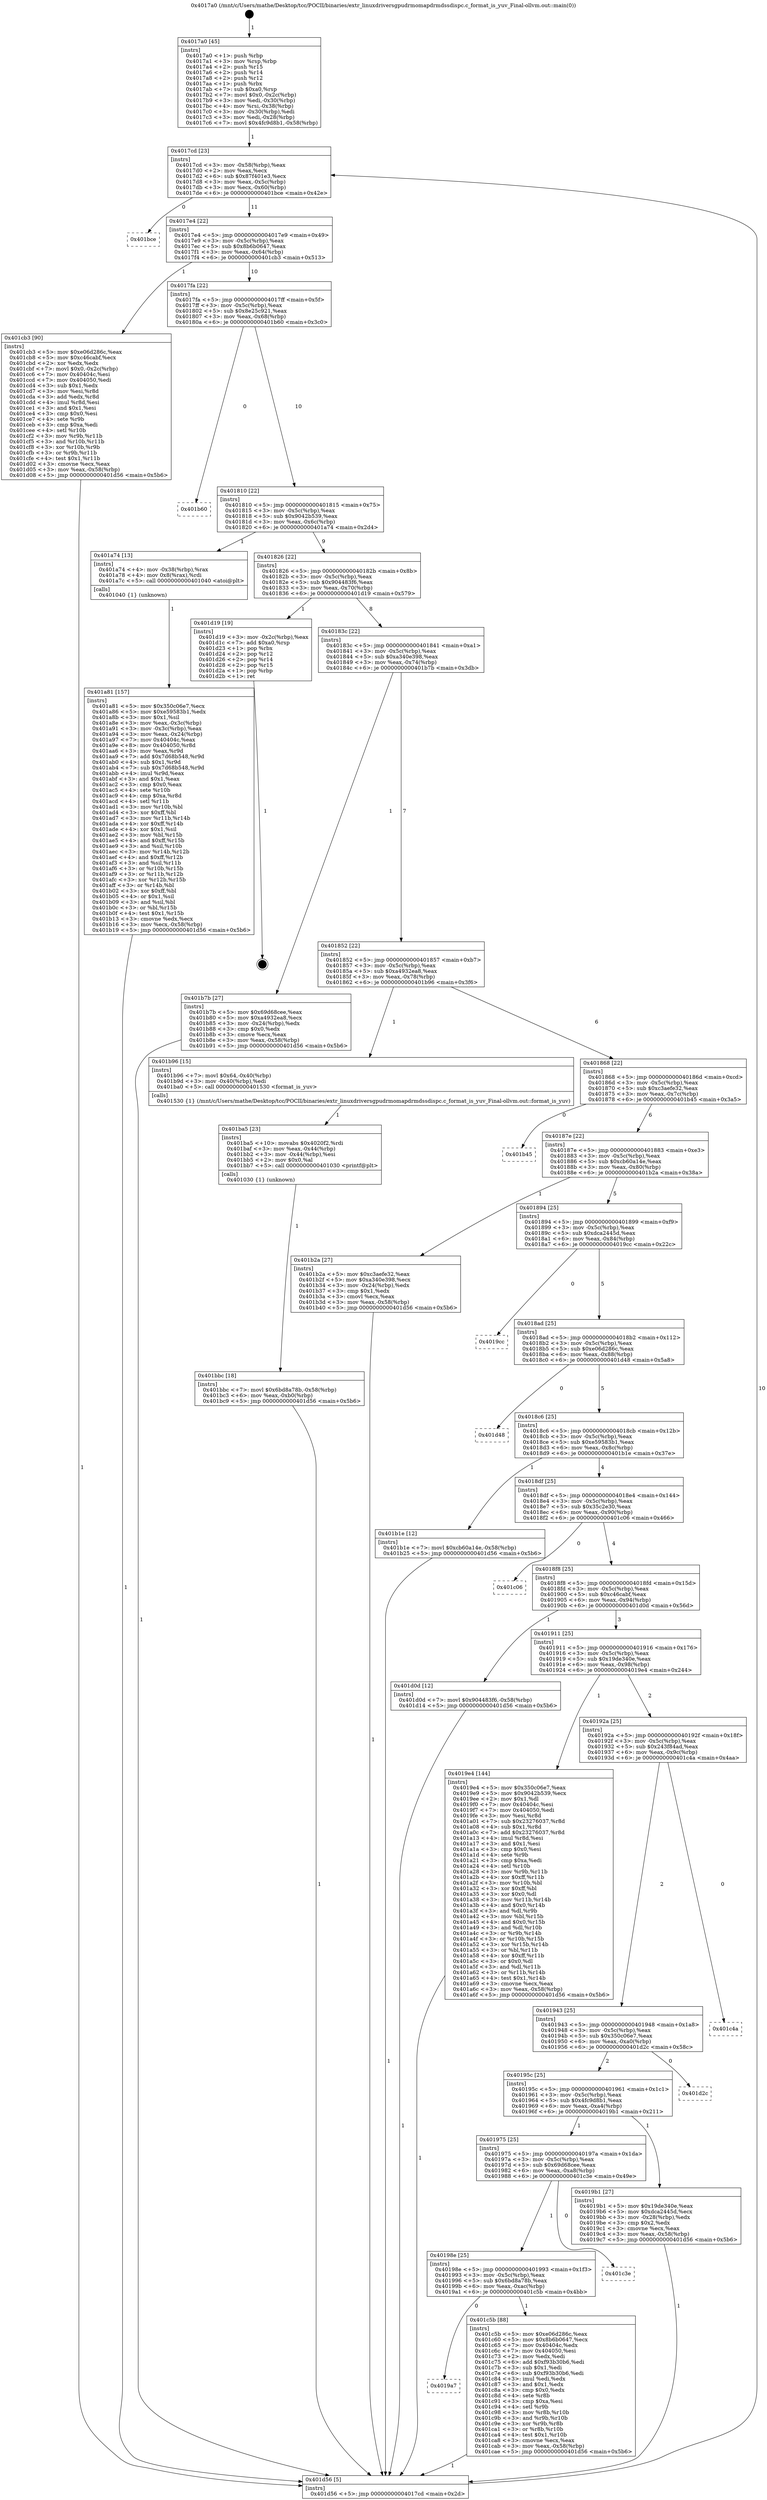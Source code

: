 digraph "0x4017a0" {
  label = "0x4017a0 (/mnt/c/Users/mathe/Desktop/tcc/POCII/binaries/extr_linuxdriversgpudrmomapdrmdssdispc.c_format_is_yuv_Final-ollvm.out::main(0))"
  labelloc = "t"
  node[shape=record]

  Entry [label="",width=0.3,height=0.3,shape=circle,fillcolor=black,style=filled]
  "0x4017cd" [label="{
     0x4017cd [23]\l
     | [instrs]\l
     &nbsp;&nbsp;0x4017cd \<+3\>: mov -0x58(%rbp),%eax\l
     &nbsp;&nbsp;0x4017d0 \<+2\>: mov %eax,%ecx\l
     &nbsp;&nbsp;0x4017d2 \<+6\>: sub $0x87f401e3,%ecx\l
     &nbsp;&nbsp;0x4017d8 \<+3\>: mov %eax,-0x5c(%rbp)\l
     &nbsp;&nbsp;0x4017db \<+3\>: mov %ecx,-0x60(%rbp)\l
     &nbsp;&nbsp;0x4017de \<+6\>: je 0000000000401bce \<main+0x42e\>\l
  }"]
  "0x401bce" [label="{
     0x401bce\l
  }", style=dashed]
  "0x4017e4" [label="{
     0x4017e4 [22]\l
     | [instrs]\l
     &nbsp;&nbsp;0x4017e4 \<+5\>: jmp 00000000004017e9 \<main+0x49\>\l
     &nbsp;&nbsp;0x4017e9 \<+3\>: mov -0x5c(%rbp),%eax\l
     &nbsp;&nbsp;0x4017ec \<+5\>: sub $0x8b6b0647,%eax\l
     &nbsp;&nbsp;0x4017f1 \<+3\>: mov %eax,-0x64(%rbp)\l
     &nbsp;&nbsp;0x4017f4 \<+6\>: je 0000000000401cb3 \<main+0x513\>\l
  }"]
  Exit [label="",width=0.3,height=0.3,shape=circle,fillcolor=black,style=filled,peripheries=2]
  "0x401cb3" [label="{
     0x401cb3 [90]\l
     | [instrs]\l
     &nbsp;&nbsp;0x401cb3 \<+5\>: mov $0xe06d286c,%eax\l
     &nbsp;&nbsp;0x401cb8 \<+5\>: mov $0xc46cabf,%ecx\l
     &nbsp;&nbsp;0x401cbd \<+2\>: xor %edx,%edx\l
     &nbsp;&nbsp;0x401cbf \<+7\>: movl $0x0,-0x2c(%rbp)\l
     &nbsp;&nbsp;0x401cc6 \<+7\>: mov 0x40404c,%esi\l
     &nbsp;&nbsp;0x401ccd \<+7\>: mov 0x404050,%edi\l
     &nbsp;&nbsp;0x401cd4 \<+3\>: sub $0x1,%edx\l
     &nbsp;&nbsp;0x401cd7 \<+3\>: mov %esi,%r8d\l
     &nbsp;&nbsp;0x401cda \<+3\>: add %edx,%r8d\l
     &nbsp;&nbsp;0x401cdd \<+4\>: imul %r8d,%esi\l
     &nbsp;&nbsp;0x401ce1 \<+3\>: and $0x1,%esi\l
     &nbsp;&nbsp;0x401ce4 \<+3\>: cmp $0x0,%esi\l
     &nbsp;&nbsp;0x401ce7 \<+4\>: sete %r9b\l
     &nbsp;&nbsp;0x401ceb \<+3\>: cmp $0xa,%edi\l
     &nbsp;&nbsp;0x401cee \<+4\>: setl %r10b\l
     &nbsp;&nbsp;0x401cf2 \<+3\>: mov %r9b,%r11b\l
     &nbsp;&nbsp;0x401cf5 \<+3\>: and %r10b,%r11b\l
     &nbsp;&nbsp;0x401cf8 \<+3\>: xor %r10b,%r9b\l
     &nbsp;&nbsp;0x401cfb \<+3\>: or %r9b,%r11b\l
     &nbsp;&nbsp;0x401cfe \<+4\>: test $0x1,%r11b\l
     &nbsp;&nbsp;0x401d02 \<+3\>: cmovne %ecx,%eax\l
     &nbsp;&nbsp;0x401d05 \<+3\>: mov %eax,-0x58(%rbp)\l
     &nbsp;&nbsp;0x401d08 \<+5\>: jmp 0000000000401d56 \<main+0x5b6\>\l
  }"]
  "0x4017fa" [label="{
     0x4017fa [22]\l
     | [instrs]\l
     &nbsp;&nbsp;0x4017fa \<+5\>: jmp 00000000004017ff \<main+0x5f\>\l
     &nbsp;&nbsp;0x4017ff \<+3\>: mov -0x5c(%rbp),%eax\l
     &nbsp;&nbsp;0x401802 \<+5\>: sub $0x8e25c921,%eax\l
     &nbsp;&nbsp;0x401807 \<+3\>: mov %eax,-0x68(%rbp)\l
     &nbsp;&nbsp;0x40180a \<+6\>: je 0000000000401b60 \<main+0x3c0\>\l
  }"]
  "0x4019a7" [label="{
     0x4019a7\l
  }", style=dashed]
  "0x401b60" [label="{
     0x401b60\l
  }", style=dashed]
  "0x401810" [label="{
     0x401810 [22]\l
     | [instrs]\l
     &nbsp;&nbsp;0x401810 \<+5\>: jmp 0000000000401815 \<main+0x75\>\l
     &nbsp;&nbsp;0x401815 \<+3\>: mov -0x5c(%rbp),%eax\l
     &nbsp;&nbsp;0x401818 \<+5\>: sub $0x9042b539,%eax\l
     &nbsp;&nbsp;0x40181d \<+3\>: mov %eax,-0x6c(%rbp)\l
     &nbsp;&nbsp;0x401820 \<+6\>: je 0000000000401a74 \<main+0x2d4\>\l
  }"]
  "0x401c5b" [label="{
     0x401c5b [88]\l
     | [instrs]\l
     &nbsp;&nbsp;0x401c5b \<+5\>: mov $0xe06d286c,%eax\l
     &nbsp;&nbsp;0x401c60 \<+5\>: mov $0x8b6b0647,%ecx\l
     &nbsp;&nbsp;0x401c65 \<+7\>: mov 0x40404c,%edx\l
     &nbsp;&nbsp;0x401c6c \<+7\>: mov 0x404050,%esi\l
     &nbsp;&nbsp;0x401c73 \<+2\>: mov %edx,%edi\l
     &nbsp;&nbsp;0x401c75 \<+6\>: add $0xf93b30b6,%edi\l
     &nbsp;&nbsp;0x401c7b \<+3\>: sub $0x1,%edi\l
     &nbsp;&nbsp;0x401c7e \<+6\>: sub $0xf93b30b6,%edi\l
     &nbsp;&nbsp;0x401c84 \<+3\>: imul %edi,%edx\l
     &nbsp;&nbsp;0x401c87 \<+3\>: and $0x1,%edx\l
     &nbsp;&nbsp;0x401c8a \<+3\>: cmp $0x0,%edx\l
     &nbsp;&nbsp;0x401c8d \<+4\>: sete %r8b\l
     &nbsp;&nbsp;0x401c91 \<+3\>: cmp $0xa,%esi\l
     &nbsp;&nbsp;0x401c94 \<+4\>: setl %r9b\l
     &nbsp;&nbsp;0x401c98 \<+3\>: mov %r8b,%r10b\l
     &nbsp;&nbsp;0x401c9b \<+3\>: and %r9b,%r10b\l
     &nbsp;&nbsp;0x401c9e \<+3\>: xor %r9b,%r8b\l
     &nbsp;&nbsp;0x401ca1 \<+3\>: or %r8b,%r10b\l
     &nbsp;&nbsp;0x401ca4 \<+4\>: test $0x1,%r10b\l
     &nbsp;&nbsp;0x401ca8 \<+3\>: cmovne %ecx,%eax\l
     &nbsp;&nbsp;0x401cab \<+3\>: mov %eax,-0x58(%rbp)\l
     &nbsp;&nbsp;0x401cae \<+5\>: jmp 0000000000401d56 \<main+0x5b6\>\l
  }"]
  "0x401a74" [label="{
     0x401a74 [13]\l
     | [instrs]\l
     &nbsp;&nbsp;0x401a74 \<+4\>: mov -0x38(%rbp),%rax\l
     &nbsp;&nbsp;0x401a78 \<+4\>: mov 0x8(%rax),%rdi\l
     &nbsp;&nbsp;0x401a7c \<+5\>: call 0000000000401040 \<atoi@plt\>\l
     | [calls]\l
     &nbsp;&nbsp;0x401040 \{1\} (unknown)\l
  }"]
  "0x401826" [label="{
     0x401826 [22]\l
     | [instrs]\l
     &nbsp;&nbsp;0x401826 \<+5\>: jmp 000000000040182b \<main+0x8b\>\l
     &nbsp;&nbsp;0x40182b \<+3\>: mov -0x5c(%rbp),%eax\l
     &nbsp;&nbsp;0x40182e \<+5\>: sub $0x904483f6,%eax\l
     &nbsp;&nbsp;0x401833 \<+3\>: mov %eax,-0x70(%rbp)\l
     &nbsp;&nbsp;0x401836 \<+6\>: je 0000000000401d19 \<main+0x579\>\l
  }"]
  "0x40198e" [label="{
     0x40198e [25]\l
     | [instrs]\l
     &nbsp;&nbsp;0x40198e \<+5\>: jmp 0000000000401993 \<main+0x1f3\>\l
     &nbsp;&nbsp;0x401993 \<+3\>: mov -0x5c(%rbp),%eax\l
     &nbsp;&nbsp;0x401996 \<+5\>: sub $0x6bd8a78b,%eax\l
     &nbsp;&nbsp;0x40199b \<+6\>: mov %eax,-0xac(%rbp)\l
     &nbsp;&nbsp;0x4019a1 \<+6\>: je 0000000000401c5b \<main+0x4bb\>\l
  }"]
  "0x401d19" [label="{
     0x401d19 [19]\l
     | [instrs]\l
     &nbsp;&nbsp;0x401d19 \<+3\>: mov -0x2c(%rbp),%eax\l
     &nbsp;&nbsp;0x401d1c \<+7\>: add $0xa0,%rsp\l
     &nbsp;&nbsp;0x401d23 \<+1\>: pop %rbx\l
     &nbsp;&nbsp;0x401d24 \<+2\>: pop %r12\l
     &nbsp;&nbsp;0x401d26 \<+2\>: pop %r14\l
     &nbsp;&nbsp;0x401d28 \<+2\>: pop %r15\l
     &nbsp;&nbsp;0x401d2a \<+1\>: pop %rbp\l
     &nbsp;&nbsp;0x401d2b \<+1\>: ret\l
  }"]
  "0x40183c" [label="{
     0x40183c [22]\l
     | [instrs]\l
     &nbsp;&nbsp;0x40183c \<+5\>: jmp 0000000000401841 \<main+0xa1\>\l
     &nbsp;&nbsp;0x401841 \<+3\>: mov -0x5c(%rbp),%eax\l
     &nbsp;&nbsp;0x401844 \<+5\>: sub $0xa340e398,%eax\l
     &nbsp;&nbsp;0x401849 \<+3\>: mov %eax,-0x74(%rbp)\l
     &nbsp;&nbsp;0x40184c \<+6\>: je 0000000000401b7b \<main+0x3db\>\l
  }"]
  "0x401c3e" [label="{
     0x401c3e\l
  }", style=dashed]
  "0x401b7b" [label="{
     0x401b7b [27]\l
     | [instrs]\l
     &nbsp;&nbsp;0x401b7b \<+5\>: mov $0x69d68cee,%eax\l
     &nbsp;&nbsp;0x401b80 \<+5\>: mov $0xa4932ea8,%ecx\l
     &nbsp;&nbsp;0x401b85 \<+3\>: mov -0x24(%rbp),%edx\l
     &nbsp;&nbsp;0x401b88 \<+3\>: cmp $0x0,%edx\l
     &nbsp;&nbsp;0x401b8b \<+3\>: cmove %ecx,%eax\l
     &nbsp;&nbsp;0x401b8e \<+3\>: mov %eax,-0x58(%rbp)\l
     &nbsp;&nbsp;0x401b91 \<+5\>: jmp 0000000000401d56 \<main+0x5b6\>\l
  }"]
  "0x401852" [label="{
     0x401852 [22]\l
     | [instrs]\l
     &nbsp;&nbsp;0x401852 \<+5\>: jmp 0000000000401857 \<main+0xb7\>\l
     &nbsp;&nbsp;0x401857 \<+3\>: mov -0x5c(%rbp),%eax\l
     &nbsp;&nbsp;0x40185a \<+5\>: sub $0xa4932ea8,%eax\l
     &nbsp;&nbsp;0x40185f \<+3\>: mov %eax,-0x78(%rbp)\l
     &nbsp;&nbsp;0x401862 \<+6\>: je 0000000000401b96 \<main+0x3f6\>\l
  }"]
  "0x401bbc" [label="{
     0x401bbc [18]\l
     | [instrs]\l
     &nbsp;&nbsp;0x401bbc \<+7\>: movl $0x6bd8a78b,-0x58(%rbp)\l
     &nbsp;&nbsp;0x401bc3 \<+6\>: mov %eax,-0xb0(%rbp)\l
     &nbsp;&nbsp;0x401bc9 \<+5\>: jmp 0000000000401d56 \<main+0x5b6\>\l
  }"]
  "0x401b96" [label="{
     0x401b96 [15]\l
     | [instrs]\l
     &nbsp;&nbsp;0x401b96 \<+7\>: movl $0x64,-0x40(%rbp)\l
     &nbsp;&nbsp;0x401b9d \<+3\>: mov -0x40(%rbp),%edi\l
     &nbsp;&nbsp;0x401ba0 \<+5\>: call 0000000000401530 \<format_is_yuv\>\l
     | [calls]\l
     &nbsp;&nbsp;0x401530 \{1\} (/mnt/c/Users/mathe/Desktop/tcc/POCII/binaries/extr_linuxdriversgpudrmomapdrmdssdispc.c_format_is_yuv_Final-ollvm.out::format_is_yuv)\l
  }"]
  "0x401868" [label="{
     0x401868 [22]\l
     | [instrs]\l
     &nbsp;&nbsp;0x401868 \<+5\>: jmp 000000000040186d \<main+0xcd\>\l
     &nbsp;&nbsp;0x40186d \<+3\>: mov -0x5c(%rbp),%eax\l
     &nbsp;&nbsp;0x401870 \<+5\>: sub $0xc3aefe32,%eax\l
     &nbsp;&nbsp;0x401875 \<+3\>: mov %eax,-0x7c(%rbp)\l
     &nbsp;&nbsp;0x401878 \<+6\>: je 0000000000401b45 \<main+0x3a5\>\l
  }"]
  "0x401ba5" [label="{
     0x401ba5 [23]\l
     | [instrs]\l
     &nbsp;&nbsp;0x401ba5 \<+10\>: movabs $0x4020f2,%rdi\l
     &nbsp;&nbsp;0x401baf \<+3\>: mov %eax,-0x44(%rbp)\l
     &nbsp;&nbsp;0x401bb2 \<+3\>: mov -0x44(%rbp),%esi\l
     &nbsp;&nbsp;0x401bb5 \<+2\>: mov $0x0,%al\l
     &nbsp;&nbsp;0x401bb7 \<+5\>: call 0000000000401030 \<printf@plt\>\l
     | [calls]\l
     &nbsp;&nbsp;0x401030 \{1\} (unknown)\l
  }"]
  "0x401b45" [label="{
     0x401b45\l
  }", style=dashed]
  "0x40187e" [label="{
     0x40187e [22]\l
     | [instrs]\l
     &nbsp;&nbsp;0x40187e \<+5\>: jmp 0000000000401883 \<main+0xe3\>\l
     &nbsp;&nbsp;0x401883 \<+3\>: mov -0x5c(%rbp),%eax\l
     &nbsp;&nbsp;0x401886 \<+5\>: sub $0xcb60a14e,%eax\l
     &nbsp;&nbsp;0x40188b \<+3\>: mov %eax,-0x80(%rbp)\l
     &nbsp;&nbsp;0x40188e \<+6\>: je 0000000000401b2a \<main+0x38a\>\l
  }"]
  "0x401a81" [label="{
     0x401a81 [157]\l
     | [instrs]\l
     &nbsp;&nbsp;0x401a81 \<+5\>: mov $0x350c06e7,%ecx\l
     &nbsp;&nbsp;0x401a86 \<+5\>: mov $0xe59583b1,%edx\l
     &nbsp;&nbsp;0x401a8b \<+3\>: mov $0x1,%sil\l
     &nbsp;&nbsp;0x401a8e \<+3\>: mov %eax,-0x3c(%rbp)\l
     &nbsp;&nbsp;0x401a91 \<+3\>: mov -0x3c(%rbp),%eax\l
     &nbsp;&nbsp;0x401a94 \<+3\>: mov %eax,-0x24(%rbp)\l
     &nbsp;&nbsp;0x401a97 \<+7\>: mov 0x40404c,%eax\l
     &nbsp;&nbsp;0x401a9e \<+8\>: mov 0x404050,%r8d\l
     &nbsp;&nbsp;0x401aa6 \<+3\>: mov %eax,%r9d\l
     &nbsp;&nbsp;0x401aa9 \<+7\>: add $0x7d68b548,%r9d\l
     &nbsp;&nbsp;0x401ab0 \<+4\>: sub $0x1,%r9d\l
     &nbsp;&nbsp;0x401ab4 \<+7\>: sub $0x7d68b548,%r9d\l
     &nbsp;&nbsp;0x401abb \<+4\>: imul %r9d,%eax\l
     &nbsp;&nbsp;0x401abf \<+3\>: and $0x1,%eax\l
     &nbsp;&nbsp;0x401ac2 \<+3\>: cmp $0x0,%eax\l
     &nbsp;&nbsp;0x401ac5 \<+4\>: sete %r10b\l
     &nbsp;&nbsp;0x401ac9 \<+4\>: cmp $0xa,%r8d\l
     &nbsp;&nbsp;0x401acd \<+4\>: setl %r11b\l
     &nbsp;&nbsp;0x401ad1 \<+3\>: mov %r10b,%bl\l
     &nbsp;&nbsp;0x401ad4 \<+3\>: xor $0xff,%bl\l
     &nbsp;&nbsp;0x401ad7 \<+3\>: mov %r11b,%r14b\l
     &nbsp;&nbsp;0x401ada \<+4\>: xor $0xff,%r14b\l
     &nbsp;&nbsp;0x401ade \<+4\>: xor $0x1,%sil\l
     &nbsp;&nbsp;0x401ae2 \<+3\>: mov %bl,%r15b\l
     &nbsp;&nbsp;0x401ae5 \<+4\>: and $0xff,%r15b\l
     &nbsp;&nbsp;0x401ae9 \<+3\>: and %sil,%r10b\l
     &nbsp;&nbsp;0x401aec \<+3\>: mov %r14b,%r12b\l
     &nbsp;&nbsp;0x401aef \<+4\>: and $0xff,%r12b\l
     &nbsp;&nbsp;0x401af3 \<+3\>: and %sil,%r11b\l
     &nbsp;&nbsp;0x401af6 \<+3\>: or %r10b,%r15b\l
     &nbsp;&nbsp;0x401af9 \<+3\>: or %r11b,%r12b\l
     &nbsp;&nbsp;0x401afc \<+3\>: xor %r12b,%r15b\l
     &nbsp;&nbsp;0x401aff \<+3\>: or %r14b,%bl\l
     &nbsp;&nbsp;0x401b02 \<+3\>: xor $0xff,%bl\l
     &nbsp;&nbsp;0x401b05 \<+4\>: or $0x1,%sil\l
     &nbsp;&nbsp;0x401b09 \<+3\>: and %sil,%bl\l
     &nbsp;&nbsp;0x401b0c \<+3\>: or %bl,%r15b\l
     &nbsp;&nbsp;0x401b0f \<+4\>: test $0x1,%r15b\l
     &nbsp;&nbsp;0x401b13 \<+3\>: cmovne %edx,%ecx\l
     &nbsp;&nbsp;0x401b16 \<+3\>: mov %ecx,-0x58(%rbp)\l
     &nbsp;&nbsp;0x401b19 \<+5\>: jmp 0000000000401d56 \<main+0x5b6\>\l
  }"]
  "0x401b2a" [label="{
     0x401b2a [27]\l
     | [instrs]\l
     &nbsp;&nbsp;0x401b2a \<+5\>: mov $0xc3aefe32,%eax\l
     &nbsp;&nbsp;0x401b2f \<+5\>: mov $0xa340e398,%ecx\l
     &nbsp;&nbsp;0x401b34 \<+3\>: mov -0x24(%rbp),%edx\l
     &nbsp;&nbsp;0x401b37 \<+3\>: cmp $0x1,%edx\l
     &nbsp;&nbsp;0x401b3a \<+3\>: cmovl %ecx,%eax\l
     &nbsp;&nbsp;0x401b3d \<+3\>: mov %eax,-0x58(%rbp)\l
     &nbsp;&nbsp;0x401b40 \<+5\>: jmp 0000000000401d56 \<main+0x5b6\>\l
  }"]
  "0x401894" [label="{
     0x401894 [25]\l
     | [instrs]\l
     &nbsp;&nbsp;0x401894 \<+5\>: jmp 0000000000401899 \<main+0xf9\>\l
     &nbsp;&nbsp;0x401899 \<+3\>: mov -0x5c(%rbp),%eax\l
     &nbsp;&nbsp;0x40189c \<+5\>: sub $0xdca2445d,%eax\l
     &nbsp;&nbsp;0x4018a1 \<+6\>: mov %eax,-0x84(%rbp)\l
     &nbsp;&nbsp;0x4018a7 \<+6\>: je 00000000004019cc \<main+0x22c\>\l
  }"]
  "0x4017a0" [label="{
     0x4017a0 [45]\l
     | [instrs]\l
     &nbsp;&nbsp;0x4017a0 \<+1\>: push %rbp\l
     &nbsp;&nbsp;0x4017a1 \<+3\>: mov %rsp,%rbp\l
     &nbsp;&nbsp;0x4017a4 \<+2\>: push %r15\l
     &nbsp;&nbsp;0x4017a6 \<+2\>: push %r14\l
     &nbsp;&nbsp;0x4017a8 \<+2\>: push %r12\l
     &nbsp;&nbsp;0x4017aa \<+1\>: push %rbx\l
     &nbsp;&nbsp;0x4017ab \<+7\>: sub $0xa0,%rsp\l
     &nbsp;&nbsp;0x4017b2 \<+7\>: movl $0x0,-0x2c(%rbp)\l
     &nbsp;&nbsp;0x4017b9 \<+3\>: mov %edi,-0x30(%rbp)\l
     &nbsp;&nbsp;0x4017bc \<+4\>: mov %rsi,-0x38(%rbp)\l
     &nbsp;&nbsp;0x4017c0 \<+3\>: mov -0x30(%rbp),%edi\l
     &nbsp;&nbsp;0x4017c3 \<+3\>: mov %edi,-0x28(%rbp)\l
     &nbsp;&nbsp;0x4017c6 \<+7\>: movl $0x4fc9d8b1,-0x58(%rbp)\l
  }"]
  "0x4019cc" [label="{
     0x4019cc\l
  }", style=dashed]
  "0x4018ad" [label="{
     0x4018ad [25]\l
     | [instrs]\l
     &nbsp;&nbsp;0x4018ad \<+5\>: jmp 00000000004018b2 \<main+0x112\>\l
     &nbsp;&nbsp;0x4018b2 \<+3\>: mov -0x5c(%rbp),%eax\l
     &nbsp;&nbsp;0x4018b5 \<+5\>: sub $0xe06d286c,%eax\l
     &nbsp;&nbsp;0x4018ba \<+6\>: mov %eax,-0x88(%rbp)\l
     &nbsp;&nbsp;0x4018c0 \<+6\>: je 0000000000401d48 \<main+0x5a8\>\l
  }"]
  "0x401d56" [label="{
     0x401d56 [5]\l
     | [instrs]\l
     &nbsp;&nbsp;0x401d56 \<+5\>: jmp 00000000004017cd \<main+0x2d\>\l
  }"]
  "0x401d48" [label="{
     0x401d48\l
  }", style=dashed]
  "0x4018c6" [label="{
     0x4018c6 [25]\l
     | [instrs]\l
     &nbsp;&nbsp;0x4018c6 \<+5\>: jmp 00000000004018cb \<main+0x12b\>\l
     &nbsp;&nbsp;0x4018cb \<+3\>: mov -0x5c(%rbp),%eax\l
     &nbsp;&nbsp;0x4018ce \<+5\>: sub $0xe59583b1,%eax\l
     &nbsp;&nbsp;0x4018d3 \<+6\>: mov %eax,-0x8c(%rbp)\l
     &nbsp;&nbsp;0x4018d9 \<+6\>: je 0000000000401b1e \<main+0x37e\>\l
  }"]
  "0x401975" [label="{
     0x401975 [25]\l
     | [instrs]\l
     &nbsp;&nbsp;0x401975 \<+5\>: jmp 000000000040197a \<main+0x1da\>\l
     &nbsp;&nbsp;0x40197a \<+3\>: mov -0x5c(%rbp),%eax\l
     &nbsp;&nbsp;0x40197d \<+5\>: sub $0x69d68cee,%eax\l
     &nbsp;&nbsp;0x401982 \<+6\>: mov %eax,-0xa8(%rbp)\l
     &nbsp;&nbsp;0x401988 \<+6\>: je 0000000000401c3e \<main+0x49e\>\l
  }"]
  "0x401b1e" [label="{
     0x401b1e [12]\l
     | [instrs]\l
     &nbsp;&nbsp;0x401b1e \<+7\>: movl $0xcb60a14e,-0x58(%rbp)\l
     &nbsp;&nbsp;0x401b25 \<+5\>: jmp 0000000000401d56 \<main+0x5b6\>\l
  }"]
  "0x4018df" [label="{
     0x4018df [25]\l
     | [instrs]\l
     &nbsp;&nbsp;0x4018df \<+5\>: jmp 00000000004018e4 \<main+0x144\>\l
     &nbsp;&nbsp;0x4018e4 \<+3\>: mov -0x5c(%rbp),%eax\l
     &nbsp;&nbsp;0x4018e7 \<+5\>: sub $0x35c2e30,%eax\l
     &nbsp;&nbsp;0x4018ec \<+6\>: mov %eax,-0x90(%rbp)\l
     &nbsp;&nbsp;0x4018f2 \<+6\>: je 0000000000401c06 \<main+0x466\>\l
  }"]
  "0x4019b1" [label="{
     0x4019b1 [27]\l
     | [instrs]\l
     &nbsp;&nbsp;0x4019b1 \<+5\>: mov $0x19de340e,%eax\l
     &nbsp;&nbsp;0x4019b6 \<+5\>: mov $0xdca2445d,%ecx\l
     &nbsp;&nbsp;0x4019bb \<+3\>: mov -0x28(%rbp),%edx\l
     &nbsp;&nbsp;0x4019be \<+3\>: cmp $0x2,%edx\l
     &nbsp;&nbsp;0x4019c1 \<+3\>: cmovne %ecx,%eax\l
     &nbsp;&nbsp;0x4019c4 \<+3\>: mov %eax,-0x58(%rbp)\l
     &nbsp;&nbsp;0x4019c7 \<+5\>: jmp 0000000000401d56 \<main+0x5b6\>\l
  }"]
  "0x401c06" [label="{
     0x401c06\l
  }", style=dashed]
  "0x4018f8" [label="{
     0x4018f8 [25]\l
     | [instrs]\l
     &nbsp;&nbsp;0x4018f8 \<+5\>: jmp 00000000004018fd \<main+0x15d\>\l
     &nbsp;&nbsp;0x4018fd \<+3\>: mov -0x5c(%rbp),%eax\l
     &nbsp;&nbsp;0x401900 \<+5\>: sub $0xc46cabf,%eax\l
     &nbsp;&nbsp;0x401905 \<+6\>: mov %eax,-0x94(%rbp)\l
     &nbsp;&nbsp;0x40190b \<+6\>: je 0000000000401d0d \<main+0x56d\>\l
  }"]
  "0x40195c" [label="{
     0x40195c [25]\l
     | [instrs]\l
     &nbsp;&nbsp;0x40195c \<+5\>: jmp 0000000000401961 \<main+0x1c1\>\l
     &nbsp;&nbsp;0x401961 \<+3\>: mov -0x5c(%rbp),%eax\l
     &nbsp;&nbsp;0x401964 \<+5\>: sub $0x4fc9d8b1,%eax\l
     &nbsp;&nbsp;0x401969 \<+6\>: mov %eax,-0xa4(%rbp)\l
     &nbsp;&nbsp;0x40196f \<+6\>: je 00000000004019b1 \<main+0x211\>\l
  }"]
  "0x401d0d" [label="{
     0x401d0d [12]\l
     | [instrs]\l
     &nbsp;&nbsp;0x401d0d \<+7\>: movl $0x904483f6,-0x58(%rbp)\l
     &nbsp;&nbsp;0x401d14 \<+5\>: jmp 0000000000401d56 \<main+0x5b6\>\l
  }"]
  "0x401911" [label="{
     0x401911 [25]\l
     | [instrs]\l
     &nbsp;&nbsp;0x401911 \<+5\>: jmp 0000000000401916 \<main+0x176\>\l
     &nbsp;&nbsp;0x401916 \<+3\>: mov -0x5c(%rbp),%eax\l
     &nbsp;&nbsp;0x401919 \<+5\>: sub $0x19de340e,%eax\l
     &nbsp;&nbsp;0x40191e \<+6\>: mov %eax,-0x98(%rbp)\l
     &nbsp;&nbsp;0x401924 \<+6\>: je 00000000004019e4 \<main+0x244\>\l
  }"]
  "0x401d2c" [label="{
     0x401d2c\l
  }", style=dashed]
  "0x4019e4" [label="{
     0x4019e4 [144]\l
     | [instrs]\l
     &nbsp;&nbsp;0x4019e4 \<+5\>: mov $0x350c06e7,%eax\l
     &nbsp;&nbsp;0x4019e9 \<+5\>: mov $0x9042b539,%ecx\l
     &nbsp;&nbsp;0x4019ee \<+2\>: mov $0x1,%dl\l
     &nbsp;&nbsp;0x4019f0 \<+7\>: mov 0x40404c,%esi\l
     &nbsp;&nbsp;0x4019f7 \<+7\>: mov 0x404050,%edi\l
     &nbsp;&nbsp;0x4019fe \<+3\>: mov %esi,%r8d\l
     &nbsp;&nbsp;0x401a01 \<+7\>: sub $0x23276037,%r8d\l
     &nbsp;&nbsp;0x401a08 \<+4\>: sub $0x1,%r8d\l
     &nbsp;&nbsp;0x401a0c \<+7\>: add $0x23276037,%r8d\l
     &nbsp;&nbsp;0x401a13 \<+4\>: imul %r8d,%esi\l
     &nbsp;&nbsp;0x401a17 \<+3\>: and $0x1,%esi\l
     &nbsp;&nbsp;0x401a1a \<+3\>: cmp $0x0,%esi\l
     &nbsp;&nbsp;0x401a1d \<+4\>: sete %r9b\l
     &nbsp;&nbsp;0x401a21 \<+3\>: cmp $0xa,%edi\l
     &nbsp;&nbsp;0x401a24 \<+4\>: setl %r10b\l
     &nbsp;&nbsp;0x401a28 \<+3\>: mov %r9b,%r11b\l
     &nbsp;&nbsp;0x401a2b \<+4\>: xor $0xff,%r11b\l
     &nbsp;&nbsp;0x401a2f \<+3\>: mov %r10b,%bl\l
     &nbsp;&nbsp;0x401a32 \<+3\>: xor $0xff,%bl\l
     &nbsp;&nbsp;0x401a35 \<+3\>: xor $0x0,%dl\l
     &nbsp;&nbsp;0x401a38 \<+3\>: mov %r11b,%r14b\l
     &nbsp;&nbsp;0x401a3b \<+4\>: and $0x0,%r14b\l
     &nbsp;&nbsp;0x401a3f \<+3\>: and %dl,%r9b\l
     &nbsp;&nbsp;0x401a42 \<+3\>: mov %bl,%r15b\l
     &nbsp;&nbsp;0x401a45 \<+4\>: and $0x0,%r15b\l
     &nbsp;&nbsp;0x401a49 \<+3\>: and %dl,%r10b\l
     &nbsp;&nbsp;0x401a4c \<+3\>: or %r9b,%r14b\l
     &nbsp;&nbsp;0x401a4f \<+3\>: or %r10b,%r15b\l
     &nbsp;&nbsp;0x401a52 \<+3\>: xor %r15b,%r14b\l
     &nbsp;&nbsp;0x401a55 \<+3\>: or %bl,%r11b\l
     &nbsp;&nbsp;0x401a58 \<+4\>: xor $0xff,%r11b\l
     &nbsp;&nbsp;0x401a5c \<+3\>: or $0x0,%dl\l
     &nbsp;&nbsp;0x401a5f \<+3\>: and %dl,%r11b\l
     &nbsp;&nbsp;0x401a62 \<+3\>: or %r11b,%r14b\l
     &nbsp;&nbsp;0x401a65 \<+4\>: test $0x1,%r14b\l
     &nbsp;&nbsp;0x401a69 \<+3\>: cmovne %ecx,%eax\l
     &nbsp;&nbsp;0x401a6c \<+3\>: mov %eax,-0x58(%rbp)\l
     &nbsp;&nbsp;0x401a6f \<+5\>: jmp 0000000000401d56 \<main+0x5b6\>\l
  }"]
  "0x40192a" [label="{
     0x40192a [25]\l
     | [instrs]\l
     &nbsp;&nbsp;0x40192a \<+5\>: jmp 000000000040192f \<main+0x18f\>\l
     &nbsp;&nbsp;0x40192f \<+3\>: mov -0x5c(%rbp),%eax\l
     &nbsp;&nbsp;0x401932 \<+5\>: sub $0x243f84ad,%eax\l
     &nbsp;&nbsp;0x401937 \<+6\>: mov %eax,-0x9c(%rbp)\l
     &nbsp;&nbsp;0x40193d \<+6\>: je 0000000000401c4a \<main+0x4aa\>\l
  }"]
  "0x401943" [label="{
     0x401943 [25]\l
     | [instrs]\l
     &nbsp;&nbsp;0x401943 \<+5\>: jmp 0000000000401948 \<main+0x1a8\>\l
     &nbsp;&nbsp;0x401948 \<+3\>: mov -0x5c(%rbp),%eax\l
     &nbsp;&nbsp;0x40194b \<+5\>: sub $0x350c06e7,%eax\l
     &nbsp;&nbsp;0x401950 \<+6\>: mov %eax,-0xa0(%rbp)\l
     &nbsp;&nbsp;0x401956 \<+6\>: je 0000000000401d2c \<main+0x58c\>\l
  }"]
  "0x401c4a" [label="{
     0x401c4a\l
  }", style=dashed]
  Entry -> "0x4017a0" [label=" 1"]
  "0x4017cd" -> "0x401bce" [label=" 0"]
  "0x4017cd" -> "0x4017e4" [label=" 11"]
  "0x401d19" -> Exit [label=" 1"]
  "0x4017e4" -> "0x401cb3" [label=" 1"]
  "0x4017e4" -> "0x4017fa" [label=" 10"]
  "0x401d0d" -> "0x401d56" [label=" 1"]
  "0x4017fa" -> "0x401b60" [label=" 0"]
  "0x4017fa" -> "0x401810" [label=" 10"]
  "0x401cb3" -> "0x401d56" [label=" 1"]
  "0x401810" -> "0x401a74" [label=" 1"]
  "0x401810" -> "0x401826" [label=" 9"]
  "0x401c5b" -> "0x401d56" [label=" 1"]
  "0x401826" -> "0x401d19" [label=" 1"]
  "0x401826" -> "0x40183c" [label=" 8"]
  "0x40198e" -> "0x401c5b" [label=" 1"]
  "0x40183c" -> "0x401b7b" [label=" 1"]
  "0x40183c" -> "0x401852" [label=" 7"]
  "0x40198e" -> "0x4019a7" [label=" 0"]
  "0x401852" -> "0x401b96" [label=" 1"]
  "0x401852" -> "0x401868" [label=" 6"]
  "0x401975" -> "0x401c3e" [label=" 0"]
  "0x401868" -> "0x401b45" [label=" 0"]
  "0x401868" -> "0x40187e" [label=" 6"]
  "0x401975" -> "0x40198e" [label=" 1"]
  "0x40187e" -> "0x401b2a" [label=" 1"]
  "0x40187e" -> "0x401894" [label=" 5"]
  "0x401bbc" -> "0x401d56" [label=" 1"]
  "0x401894" -> "0x4019cc" [label=" 0"]
  "0x401894" -> "0x4018ad" [label=" 5"]
  "0x401ba5" -> "0x401bbc" [label=" 1"]
  "0x4018ad" -> "0x401d48" [label=" 0"]
  "0x4018ad" -> "0x4018c6" [label=" 5"]
  "0x401b96" -> "0x401ba5" [label=" 1"]
  "0x4018c6" -> "0x401b1e" [label=" 1"]
  "0x4018c6" -> "0x4018df" [label=" 4"]
  "0x401b7b" -> "0x401d56" [label=" 1"]
  "0x4018df" -> "0x401c06" [label=" 0"]
  "0x4018df" -> "0x4018f8" [label=" 4"]
  "0x401b2a" -> "0x401d56" [label=" 1"]
  "0x4018f8" -> "0x401d0d" [label=" 1"]
  "0x4018f8" -> "0x401911" [label=" 3"]
  "0x401a81" -> "0x401d56" [label=" 1"]
  "0x401911" -> "0x4019e4" [label=" 1"]
  "0x401911" -> "0x40192a" [label=" 2"]
  "0x401a74" -> "0x401a81" [label=" 1"]
  "0x40192a" -> "0x401c4a" [label=" 0"]
  "0x40192a" -> "0x401943" [label=" 2"]
  "0x4019e4" -> "0x401d56" [label=" 1"]
  "0x401943" -> "0x401d2c" [label=" 0"]
  "0x401943" -> "0x40195c" [label=" 2"]
  "0x401b1e" -> "0x401d56" [label=" 1"]
  "0x40195c" -> "0x4019b1" [label=" 1"]
  "0x40195c" -> "0x401975" [label=" 1"]
  "0x4019b1" -> "0x401d56" [label=" 1"]
  "0x4017a0" -> "0x4017cd" [label=" 1"]
  "0x401d56" -> "0x4017cd" [label=" 10"]
}
